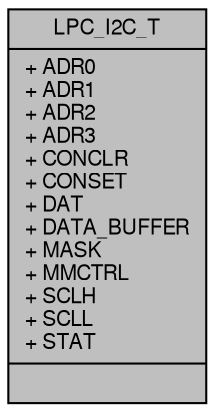 digraph "LPC_I2C_T"
{
  edge [fontname="FreeSans",fontsize="10",labelfontname="FreeSans",labelfontsize="10"];
  node [fontname="FreeSans",fontsize="10",shape=record];
  Node1 [label="{LPC_I2C_T\n|+ ADR0\l+ ADR1\l+ ADR2\l+ ADR3\l+ CONCLR\l+ CONSET\l+ DAT\l+ DATA_BUFFER\l+ MASK\l+ MMCTRL\l+ SCLH\l+ SCLL\l+ STAT\l|}",height=0.2,width=0.4,color="black", fillcolor="grey75", style="filled", fontcolor="black"];
}
